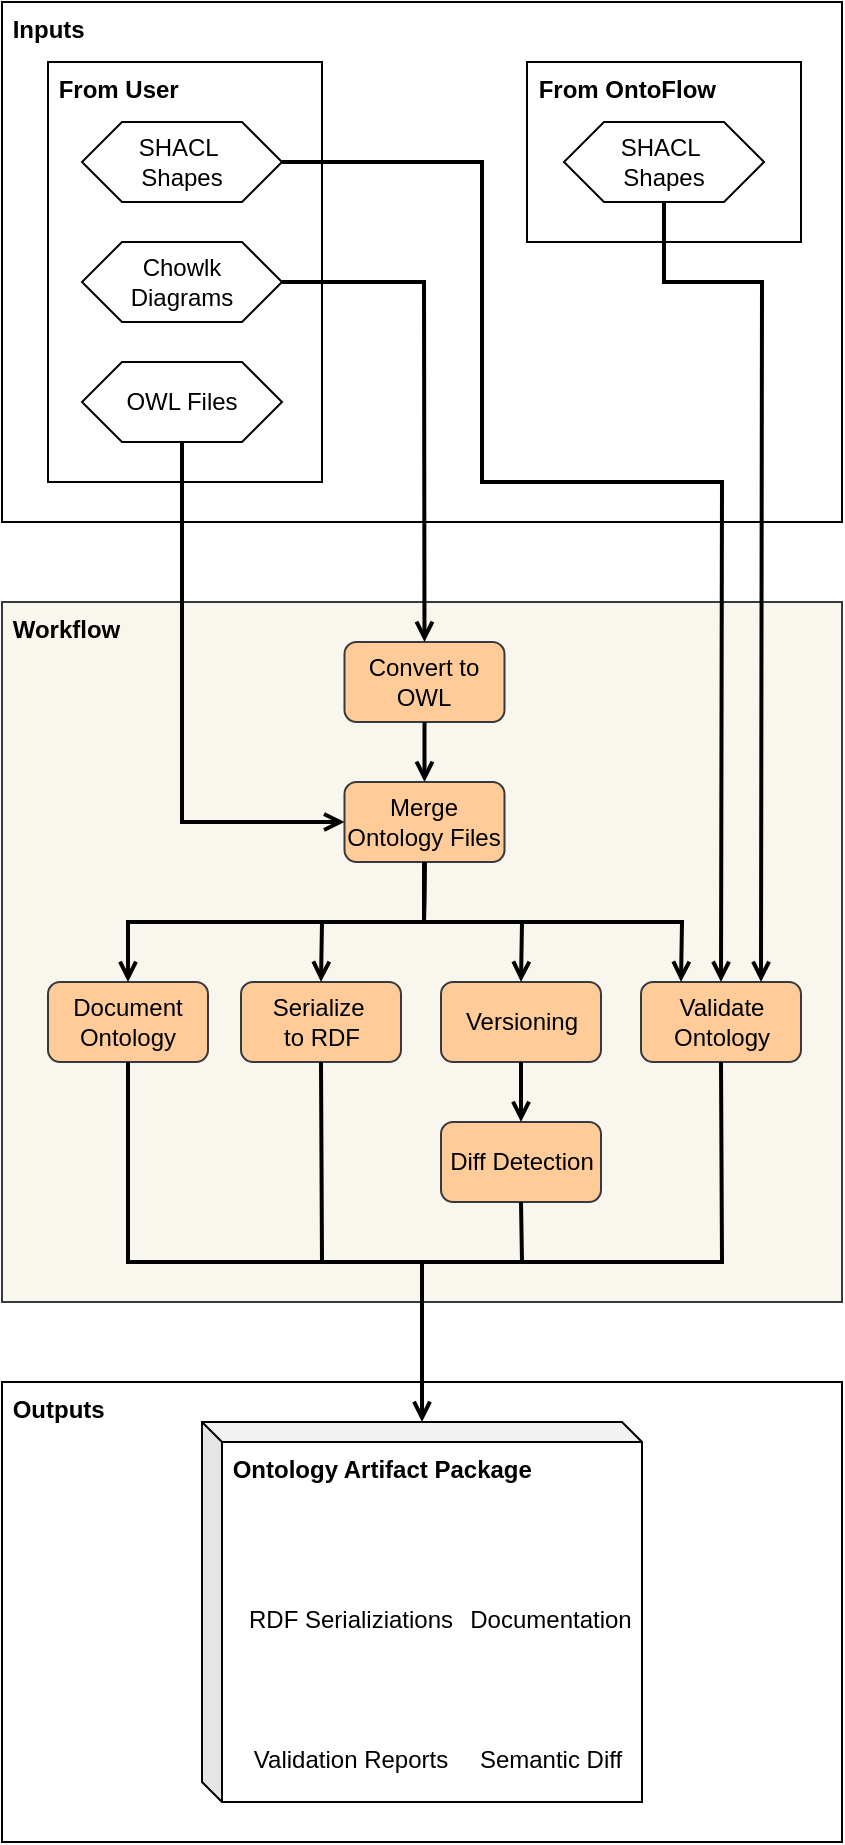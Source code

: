 <mxfile compressed="false" version="14.6.13" type="device">
  <diagram id="3tjhLltY2x7DQcHckQQb" name="Page-1">
    <mxGraphModel dx="1422" dy="859" grid="1" gridSize="10" guides="1" tooltips="1" connect="1" arrows="1" fold="1" page="1" pageScale="1" pageWidth="827" pageHeight="1169" math="0" shadow="0">
      <root>
        <mxCell id="0" />
        <mxCell id="1" parent="0" />
        <mxCell id="9A0QF4XERvp_Jt2evsWX-31" value="&amp;nbsp;Inputs" style="rounded=0;whiteSpace=wrap;html=1;strokeWidth=1;fillColor=#ffffff;align=left;horizontal=1;verticalAlign=top;fontStyle=1" parent="1" vertex="1">
          <mxGeometry x="310" width="420" height="260" as="geometry" />
        </mxCell>
        <mxCell id="lfObksuT2YyBjcTdg7as-6" value="&amp;nbsp;From OntoFlow" style="rounded=0;whiteSpace=wrap;html=1;align=left;fontStyle=1;verticalAlign=top;" vertex="1" parent="1">
          <mxGeometry x="572.5" y="30" width="137" height="90" as="geometry" />
        </mxCell>
        <mxCell id="lfObksuT2YyBjcTdg7as-5" value="&amp;nbsp;From User" style="rounded=0;whiteSpace=wrap;html=1;align=left;fontStyle=1;verticalAlign=top;" vertex="1" parent="1">
          <mxGeometry x="333" y="30" width="137" height="210" as="geometry" />
        </mxCell>
        <mxCell id="4fU-IoyfEtTxK25tFhFx-13" value="&amp;nbsp;Workflow" style="rounded=0;whiteSpace=wrap;html=1;fillColor=#f9f7ed;strokeColor=#36393d;verticalAlign=top;align=left;fontStyle=1" parent="1" vertex="1">
          <mxGeometry x="310" y="300" width="420" height="350" as="geometry" />
        </mxCell>
        <mxCell id="4fU-IoyfEtTxK25tFhFx-2" value="Chowlk&lt;br&gt;Diagrams" style="shape=hexagon;perimeter=hexagonPerimeter2;whiteSpace=wrap;html=1;fixedSize=1;" parent="1" vertex="1">
          <mxGeometry x="350" y="120" width="100" height="40" as="geometry" />
        </mxCell>
        <mxCell id="4fU-IoyfEtTxK25tFhFx-3" value="SHACL&amp;nbsp;&lt;br&gt;Shapes" style="shape=hexagon;perimeter=hexagonPerimeter2;whiteSpace=wrap;html=1;fixedSize=1;" parent="1" vertex="1">
          <mxGeometry x="350" y="60" width="100" height="40" as="geometry" />
        </mxCell>
        <mxCell id="4fU-IoyfEtTxK25tFhFx-4" value="Convert to OWL" style="rounded=1;whiteSpace=wrap;html=1;fillColor=#ffcc99;strokeColor=#36393d;" parent="1" vertex="1">
          <mxGeometry x="481.25" y="320" width="80" height="40" as="geometry" />
        </mxCell>
        <mxCell id="4fU-IoyfEtTxK25tFhFx-5" value="Document&lt;br&gt;Ontology" style="rounded=1;whiteSpace=wrap;html=1;fillColor=#ffcc99;strokeColor=#36393d;" parent="1" vertex="1">
          <mxGeometry x="333" y="490" width="80" height="40" as="geometry" />
        </mxCell>
        <mxCell id="4fU-IoyfEtTxK25tFhFx-6" value="Validate&lt;br&gt;Ontology" style="rounded=1;whiteSpace=wrap;html=1;fillColor=#ffcc99;strokeColor=#36393d;" parent="1" vertex="1">
          <mxGeometry x="629.5" y="490" width="80" height="40" as="geometry" />
        </mxCell>
        <mxCell id="4fU-IoyfEtTxK25tFhFx-8" value="Serialize&amp;nbsp;&lt;br&gt;to RDF" style="rounded=1;whiteSpace=wrap;html=1;fillColor=#ffcc99;strokeColor=#36393d;" parent="1" vertex="1">
          <mxGeometry x="429.5" y="490" width="80" height="40" as="geometry" />
        </mxCell>
        <mxCell id="4fU-IoyfEtTxK25tFhFx-10" value="Versioning" style="rounded=1;whiteSpace=wrap;html=1;strokeColor=#36393d;fillColor=#ffcc99;" parent="1" vertex="1">
          <mxGeometry x="529.5" y="490" width="80" height="40" as="geometry" />
        </mxCell>
        <mxCell id="4fU-IoyfEtTxK25tFhFx-11" value="Diff Detection" style="rounded=1;whiteSpace=wrap;html=1;fillColor=#ffcc99;strokeColor=#36393d;" parent="1" vertex="1">
          <mxGeometry x="529.5" y="560" width="80" height="40" as="geometry" />
        </mxCell>
        <mxCell id="4fU-IoyfEtTxK25tFhFx-32" value="" style="endArrow=open;html=1;exitX=0.5;exitY=1;exitDx=0;exitDy=0;entryX=0.5;entryY=0;entryDx=0;entryDy=0;strokeWidth=2;endFill=0;" parent="1" source="4fU-IoyfEtTxK25tFhFx-4" target="4fU-IoyfEtTxK25tFhFx-9" edge="1">
          <mxGeometry width="50" height="50" relative="1" as="geometry">
            <mxPoint x="479" y="280" as="sourcePoint" />
            <mxPoint x="479" y="310" as="targetPoint" />
          </mxGeometry>
        </mxCell>
        <mxCell id="9A0QF4XERvp_Jt2evsWX-11" value="" style="endArrow=open;html=1;exitX=0.5;exitY=1;exitDx=0;exitDy=0;entryX=0.5;entryY=0;entryDx=0;entryDy=0;strokeWidth=2;endFill=0;rounded=0;" parent="1" source="4fU-IoyfEtTxK25tFhFx-9" edge="1">
          <mxGeometry width="50" height="50" relative="1" as="geometry">
            <mxPoint x="551.25" y="390" as="sourcePoint" />
            <mxPoint x="569.5" y="490" as="targetPoint" />
            <Array as="points">
              <mxPoint x="521" y="460" />
              <mxPoint x="570" y="460" />
            </Array>
          </mxGeometry>
        </mxCell>
        <mxCell id="9A0QF4XERvp_Jt2evsWX-12" value="" style="endArrow=open;html=1;exitX=0.5;exitY=1;exitDx=0;exitDy=0;strokeWidth=2;endFill=0;entryX=0.25;entryY=0;entryDx=0;entryDy=0;rounded=0;" parent="1" source="4fU-IoyfEtTxK25tFhFx-9" target="4fU-IoyfEtTxK25tFhFx-6" edge="1">
          <mxGeometry width="50" height="50" relative="1" as="geometry">
            <mxPoint x="561.25" y="400" as="sourcePoint" />
            <mxPoint x="670" y="470" as="targetPoint" />
            <Array as="points">
              <mxPoint x="521" y="460" />
              <mxPoint x="650" y="460" />
            </Array>
          </mxGeometry>
        </mxCell>
        <mxCell id="4fU-IoyfEtTxK25tFhFx-9" value="Merge Ontology Files" style="rounded=1;whiteSpace=wrap;html=1;fillColor=#ffcc99;strokeColor=#36393d;" parent="1" vertex="1">
          <mxGeometry x="481.25" y="390" width="80" height="40" as="geometry" />
        </mxCell>
        <mxCell id="9A0QF4XERvp_Jt2evsWX-14" value="" style="endArrow=open;html=1;strokeWidth=2;endFill=0;entryX=0.5;entryY=0;entryDx=0;entryDy=0;exitX=0.5;exitY=1;exitDx=0;exitDy=0;rounded=0;" parent="1" source="4fU-IoyfEtTxK25tFhFx-9" target="4fU-IoyfEtTxK25tFhFx-5" edge="1">
          <mxGeometry width="50" height="50" relative="1" as="geometry">
            <mxPoint x="521.25" y="430" as="sourcePoint" />
            <mxPoint x="373" y="490" as="targetPoint" />
            <Array as="points">
              <mxPoint x="521" y="460" />
              <mxPoint x="373" y="460" />
            </Array>
          </mxGeometry>
        </mxCell>
        <mxCell id="9A0QF4XERvp_Jt2evsWX-17" value="" style="endArrow=open;html=1;exitX=0.5;exitY=1;exitDx=0;exitDy=0;strokeWidth=2;endFill=0;entryX=0.5;entryY=0;entryDx=0;entryDy=0;rounded=0;" parent="1" source="4fU-IoyfEtTxK25tFhFx-9" target="4fU-IoyfEtTxK25tFhFx-8" edge="1">
          <mxGeometry width="50" height="50" relative="1" as="geometry">
            <mxPoint x="521.25" y="430" as="sourcePoint" />
            <mxPoint x="469.5" y="490" as="targetPoint" />
            <Array as="points">
              <mxPoint x="521" y="460" />
              <mxPoint x="470" y="460" />
            </Array>
          </mxGeometry>
        </mxCell>
        <mxCell id="9A0QF4XERvp_Jt2evsWX-21" value="" style="endArrow=open;html=1;exitX=0.5;exitY=1;exitDx=0;exitDy=0;entryX=0.5;entryY=0;entryDx=0;entryDy=0;strokeWidth=2;endFill=0;" parent="1" source="4fU-IoyfEtTxK25tFhFx-10" target="4fU-IoyfEtTxK25tFhFx-11" edge="1">
          <mxGeometry width="50" height="50" relative="1" as="geometry">
            <mxPoint x="531.25" y="370" as="sourcePoint" />
            <mxPoint x="531.25" y="400" as="targetPoint" />
          </mxGeometry>
        </mxCell>
        <mxCell id="9A0QF4XERvp_Jt2evsWX-23" value="" style="endArrow=none;html=1;strokeWidth=2;endFill=0;rounded=0;exitX=0.5;exitY=1;exitDx=0;exitDy=0;" parent="1" source="4fU-IoyfEtTxK25tFhFx-8" edge="1">
          <mxGeometry width="50" height="50" relative="1" as="geometry">
            <mxPoint x="383" y="540" as="sourcePoint" />
            <mxPoint x="520" y="630" as="targetPoint" />
            <Array as="points">
              <mxPoint x="470" y="630" />
              <mxPoint x="520" y="630" />
            </Array>
          </mxGeometry>
        </mxCell>
        <mxCell id="9A0QF4XERvp_Jt2evsWX-24" value="" style="endArrow=none;html=1;strokeWidth=2;endFill=0;rounded=0;exitX=0.5;exitY=1;exitDx=0;exitDy=0;" parent="1" source="4fU-IoyfEtTxK25tFhFx-11" edge="1">
          <mxGeometry width="50" height="50" relative="1" as="geometry">
            <mxPoint x="479.5" y="540" as="sourcePoint" />
            <mxPoint x="520" y="630" as="targetPoint" />
            <Array as="points">
              <mxPoint x="570" y="630" />
              <mxPoint x="520" y="630" />
            </Array>
          </mxGeometry>
        </mxCell>
        <mxCell id="9A0QF4XERvp_Jt2evsWX-25" value="" style="endArrow=none;html=1;strokeWidth=2;endFill=0;rounded=0;exitX=0.5;exitY=1;exitDx=0;exitDy=0;" parent="1" source="4fU-IoyfEtTxK25tFhFx-6" edge="1">
          <mxGeometry width="50" height="50" relative="1" as="geometry">
            <mxPoint x="579.5" y="610" as="sourcePoint" />
            <mxPoint x="520" y="630" as="targetPoint" />
            <Array as="points">
              <mxPoint x="670" y="630" />
              <mxPoint x="520" y="630" />
            </Array>
          </mxGeometry>
        </mxCell>
        <mxCell id="9A0QF4XERvp_Jt2evsWX-26" value="" style="endArrow=open;html=1;exitX=1;exitY=0.5;exitDx=0;exitDy=0;entryX=0.5;entryY=0;entryDx=0;entryDy=0;strokeWidth=2;endFill=0;rounded=0;" parent="1" source="4fU-IoyfEtTxK25tFhFx-2" target="4fU-IoyfEtTxK25tFhFx-4" edge="1">
          <mxGeometry width="50" height="50" relative="1" as="geometry">
            <mxPoint x="531.25" y="350" as="sourcePoint" />
            <mxPoint x="531.25" y="380" as="targetPoint" />
            <Array as="points">
              <mxPoint x="521" y="140" />
            </Array>
          </mxGeometry>
        </mxCell>
        <mxCell id="9A0QF4XERvp_Jt2evsWX-28" value="" style="endArrow=open;html=1;exitX=1;exitY=0.5;exitDx=0;exitDy=0;entryX=0.5;entryY=0;entryDx=0;entryDy=0;strokeWidth=2;endFill=0;rounded=0;" parent="1" source="4fU-IoyfEtTxK25tFhFx-3" target="4fU-IoyfEtTxK25tFhFx-6" edge="1">
          <mxGeometry width="50" height="50" relative="1" as="geometry">
            <mxPoint x="640" y="260" as="sourcePoint" />
            <mxPoint x="561.25" y="390" as="targetPoint" />
            <Array as="points">
              <mxPoint x="550" y="80" />
              <mxPoint x="550" y="240" />
              <mxPoint x="670" y="240" />
            </Array>
          </mxGeometry>
        </mxCell>
        <mxCell id="9A0QF4XERvp_Jt2evsWX-30" value="" style="endArrow=open;html=1;strokeWidth=2;endFill=0;rounded=0;entryX=0;entryY=0.5;entryDx=0;entryDy=0;exitX=0.5;exitY=1;exitDx=0;exitDy=0;" parent="1" source="lfObksuT2YyBjcTdg7as-2" target="4fU-IoyfEtTxK25tFhFx-9" edge="1">
          <mxGeometry width="50" height="50" relative="1" as="geometry">
            <mxPoint x="399.559" y="240" as="sourcePoint" />
            <mxPoint x="470" y="390" as="targetPoint" />
            <Array as="points">
              <mxPoint x="400" y="410" />
            </Array>
          </mxGeometry>
        </mxCell>
        <mxCell id="lfObksuT2YyBjcTdg7as-2" value="OWL Files" style="shape=hexagon;perimeter=hexagonPerimeter2;whiteSpace=wrap;html=1;fixedSize=1;" vertex="1" parent="1">
          <mxGeometry x="350" y="180" width="100" height="40" as="geometry" />
        </mxCell>
        <mxCell id="lfObksuT2YyBjcTdg7as-4" value="SHACL&amp;nbsp;&lt;br&gt;Shapes" style="shape=hexagon;perimeter=hexagonPerimeter2;whiteSpace=wrap;html=1;fixedSize=1;" vertex="1" parent="1">
          <mxGeometry x="591" y="60" width="100" height="40" as="geometry" />
        </mxCell>
        <mxCell id="lfObksuT2YyBjcTdg7as-8" value="" style="endArrow=open;html=1;exitX=0.5;exitY=1;exitDx=0;exitDy=0;strokeWidth=2;endFill=0;rounded=0;entryX=0.75;entryY=0;entryDx=0;entryDy=0;" edge="1" parent="1" source="lfObksuT2YyBjcTdg7as-4" target="4fU-IoyfEtTxK25tFhFx-6">
          <mxGeometry width="50" height="50" relative="1" as="geometry">
            <mxPoint x="460" y="150" as="sourcePoint" />
            <mxPoint x="531.25" y="310" as="targetPoint" />
            <Array as="points">
              <mxPoint x="641" y="140" />
              <mxPoint x="690" y="140" />
            </Array>
          </mxGeometry>
        </mxCell>
        <mxCell id="lfObksuT2YyBjcTdg7as-9" value="&amp;nbsp;Outputs" style="rounded=0;whiteSpace=wrap;html=1;strokeWidth=1;fillColor=#ffffff;align=left;horizontal=1;verticalAlign=top;fontStyle=1" vertex="1" parent="1">
          <mxGeometry x="310" y="690" width="420" height="230" as="geometry" />
        </mxCell>
        <mxCell id="4fU-IoyfEtTxK25tFhFx-15" value="&amp;nbsp;Ontology Artifact Package" style="shape=cube;whiteSpace=wrap;html=1;boundedLbl=1;backgroundOutline=1;darkOpacity=0.05;darkOpacity2=0.1;size=10;verticalAlign=top;align=left;fontStyle=1" parent="1" vertex="1">
          <mxGeometry x="410" y="710" width="220" height="190" as="geometry" />
        </mxCell>
        <mxCell id="9A0QF4XERvp_Jt2evsWX-5" value="" style="group" parent="1" vertex="1" connectable="0">
          <mxGeometry x="464" y="750" width="145" height="115" as="geometry" />
        </mxCell>
        <mxCell id="4fU-IoyfEtTxK25tFhFx-19" value="RDF Serializiations" style="shape=image;html=1;verticalAlign=top;verticalLabelPosition=bottom;labelBackgroundColor=#ffffff;imageAspect=0;aspect=fixed;image=https://cdn2.iconfinder.com/data/icons/picol-vector/32/rdf_document-128.png" parent="9A0QF4XERvp_Jt2evsWX-5" vertex="1">
          <mxGeometry y="5" width="40" height="40" as="geometry" />
        </mxCell>
        <mxCell id="4fU-IoyfEtTxK25tFhFx-18" value="Documentation" style="shape=image;html=1;verticalAlign=top;verticalLabelPosition=bottom;labelBackgroundColor=#ffffff;imageAspect=0;aspect=fixed;image=https://cdn4.iconfinder.com/data/icons/documents-42/512/document_file_paper_page-31-128.png;spacingBottom=0;align=center;spacingLeft=0;spacing=-3;" parent="9A0QF4XERvp_Jt2evsWX-5" vertex="1">
          <mxGeometry x="95" width="50" height="50" as="geometry" />
        </mxCell>
        <mxCell id="9A0QF4XERvp_Jt2evsWX-3" value="Validation Reports&lt;br&gt;" style="shape=image;html=1;verticalAlign=top;verticalLabelPosition=bottom;labelBackgroundColor=#ffffff;imageAspect=0;aspect=fixed;image=https://cdn2.iconfinder.com/data/icons/picol-vector/32/rdf_document-128.png" parent="9A0QF4XERvp_Jt2evsWX-5" vertex="1">
          <mxGeometry y="75" width="40" height="40" as="geometry" />
        </mxCell>
        <mxCell id="9A0QF4XERvp_Jt2evsWX-4" value="Semantic Diff" style="shape=image;html=1;verticalAlign=top;verticalLabelPosition=bottom;labelBackgroundColor=#ffffff;imageAspect=0;aspect=fixed;image=https://cdn2.iconfinder.com/data/icons/picol-vector/32/rdf_document-128.png" parent="9A0QF4XERvp_Jt2evsWX-5" vertex="1">
          <mxGeometry x="100" y="75" width="40" height="40" as="geometry" />
        </mxCell>
        <mxCell id="9A0QF4XERvp_Jt2evsWX-22" value="" style="endArrow=open;html=1;strokeWidth=2;endFill=0;exitX=0.5;exitY=1;exitDx=0;exitDy=0;rounded=0;" parent="1" source="4fU-IoyfEtTxK25tFhFx-5" target="4fU-IoyfEtTxK25tFhFx-15" edge="1">
          <mxGeometry width="50" height="50" relative="1" as="geometry">
            <mxPoint x="487.25" y="575" as="sourcePoint" />
            <mxPoint x="520" y="700" as="targetPoint" />
            <Array as="points">
              <mxPoint x="373" y="630" />
              <mxPoint x="520" y="630" />
            </Array>
          </mxGeometry>
        </mxCell>
      </root>
    </mxGraphModel>
  </diagram>
</mxfile>
